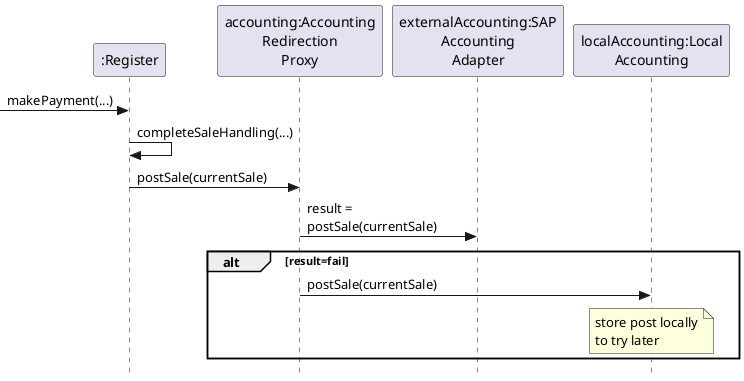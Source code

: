 @startuml Proxy Redirection
skinparam style strictuml
skinparam BackgroundColor transparent
participant ":Register" as r
participant "accounting:Accounting\nRedirection\nProxy" as p
participant "externalAccounting:SAP\nAccounting\nAdapter" as sap
participant "localAccounting:Local\nAccounting" as local
-> r : makePayment(...)
r -> r : completeSaleHandling(...)
r -> p : postSale(currentSale)
p -> sap : result = \npostSale(currentSale)
alt result=fail
    p -> local : postSale(currentSale)
    note over local: store post locally\nto try later    
end

@enduml